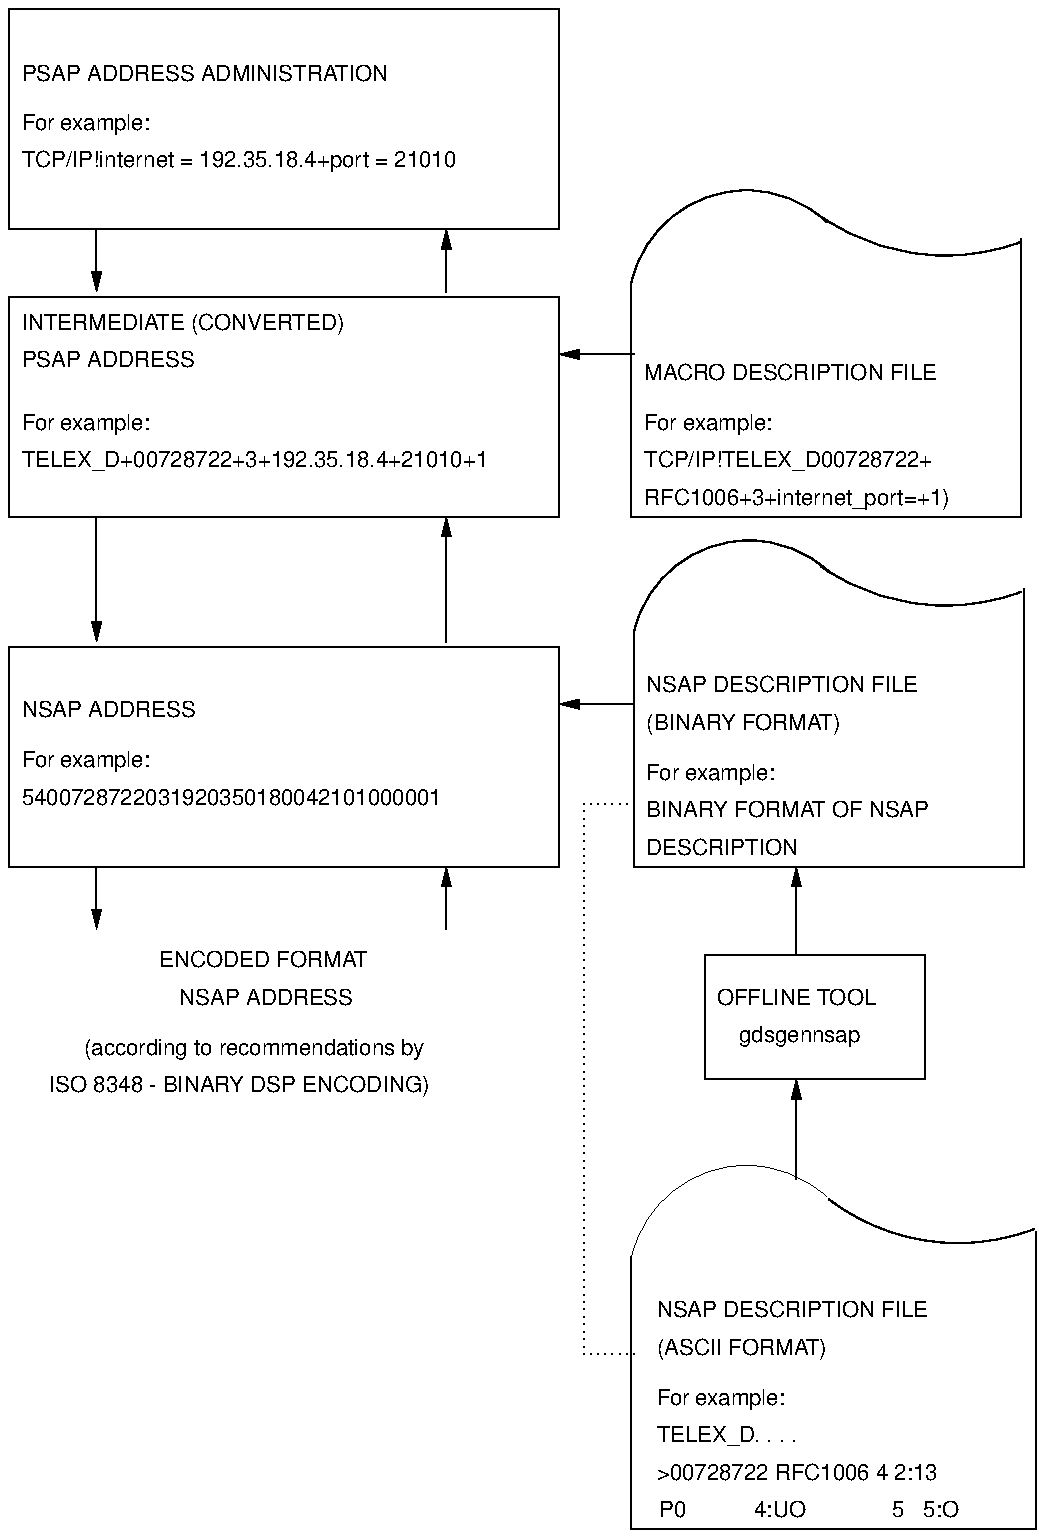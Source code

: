 ...\" @OSF_COPYRIGHT@
...\" COPYRIGHT NOTICE
...\" Copyright (c) 1990, 1991, 1992, 1993 Open Software Foundation, Inc.
...\" ALL RIGHTS RESERVED (DCE).  See the file named COPYRIGHT.DCE in the
...\" src directory for the full copyright text.
...\" 
...\" HISTORY
...\" $Log: psap.pic,v $
...\" Revision 1.1.2.1  1994/08/04  21:03:31  hal
...\" 	Create DCE GDS Admin Gd & Ref from GDS parts of Adm Gd & Cmd Ref; fix log
...\" 	[1994/08/04  20:39:37  hal]
...\"
...\" 	Create DCE GDS Admin Gd & Ref from GDS parts of Adm Gd & Cmd Ref; fix log leaders if needed
...\"
...\" 	Creating GDS Admin Gd & Ref from Admin book.extended, Cmd Ref
...\"
...\" Revision 1.1.2.1  1993/11/11  16:04:39  rnollman
...\" 	[rnollman] - New diagram
...\" 	[1993/11/11  16:03:30  rnollman]
...\" 
...\" $EndLog$
.PS
.ps 11
arc  at 4.237,8.992 from 3.663,9.125 to 4.638,9.425 cw
arc  at 5.232,10.341 from 4.612,9.450 to 5.612,9.325
arc  at 4.250,7.242 from 3.675,7.375 to 4.650,7.675 cw
arc  at 5.232,8.591 from 4.612,7.700 to 5.612,7.575
arc  at 5.297,5.381 from 4.650,4.537 to 5.675,4.388
box with .sw at (0.55,7.95) width 2.75 height 1.10
box with .sw at (0.55,9.39) width 2.75 height 1.10
line -> from 4.487,5.763 to 4.487,6.200
line -> from 4.487,4.638 to 4.487,5.138
line -> from 0.988,9.387 to 0.988,9.075
line -> from 0.988,7.950 to 0.988,7.325
line -> from 0.988,6.200 to 0.988,5.888
line <- from 2.737,9.387 to 2.737,9.075
line <- from 2.737,7.950 to 2.737,7.325
line <- from 2.737,6.200 to 2.737,5.888
line -> from 3.675,8.762 to 3.300,8.762
line -> from 3.675,7.013 to 3.300,7.013
dashwid = 0.037i
line dotted from 3.675,6.513 to 3.425,6.513 to 3.425,3.763 to 3.675,3.763
box with .sw at (0.55,6.20) width 2.75 height 1.10
box with .sw at (4.03,5.14) width 1.10 height 0.62
line from 3.663,9.125 to 3.663,7.950 to 5.612,7.950 to 5.612,9.338
line from 3.675,7.375 to 3.675,6.200 to 5.625,6.200 to 5.625,7.588
line from 3.663,4.250 to 3.663,2.888 to 5.688,2.888 to 5.688,4.375
"\s8\fHPSAP ADDRESS ADMINISTRATION\fP" at 0.613,10.160 ljust
"\s8\fHFor example:\fP" at 0.613,9.910 ljust
"\s8\fHTCP/IP!internet = 192.35.18.4+port = 21010\fP" at 0.613,9.722 ljust
arc  at 4.237,4.117 from 3.663,4.250 to 4.638,4.550 cw
"\s8\fHINTERMEDIATE (CONVERTED) \fP" at 0.613,8.910 ljust
"\s8\fHTELEX_D+00728722+3+192.35.18.4+21010+1\fP" at 0.613,8.222 ljust
"\s8\fHPSAP ADDRESS\fP" at 0.613,8.722 ljust
"\s8\fHFor example:\fP" at 0.613,8.410 ljust
"\s8\fHNSAP ADDRESS\fP" at 0.613,6.972 ljust
"\s8\fHFor example:\fP" at 0.613,6.722 ljust
"\s8\fH5400728722031920350180042101000001\fP" at 0.613,6.535 ljust
"\s8\fHENCODED FORMAT\fP" at 1.300,5.722 ljust
"\s8\fHNSAP ADDRESS\fP" at 1.400,5.535 ljust
"\s8\fH(according to recommendations by\fP" at 0.925,5.285 ljust
"\s8\fHISO 8348 - BINARY DSP ENCODING)\fP" at 0.750,5.097 ljust
"\s8\fHMACRO DESCRIPTION FILE\fP" at 3.725,8.660 ljust
"\s8\fHFor example:\fP" at 3.725,8.410 ljust
"\s8\fHTCP/IP!TELEX_D00728722+\fP" at 3.725,8.222 ljust
"\s8\fHRFC1006+3+internet_port=+1)\fP" at 3.725,8.035 ljust
"\s8\fHNSAP DESCRIPTION FILE\fP" at 3.737,7.097 ljust
"\s8\fH(BINARY FORMAT)\fP" at 3.737,6.910 ljust
"\s8\fHFor example:\fP" at 3.737,6.660 ljust
"\s8\fHBINARY FORMAT OF NSAP\fP" at 3.737,6.472 ljust
"\s8\fHDESCRIPTION\fP" at 3.737,6.285 ljust
"\s8\fHOFFLINE TOOL\fP" at 4.088,5.535 ljust
"\s8\fHgdsgennsap\fP" at 4.200,5.347 ljust
"\s8\fHNSAP DESCRIPTION FILE\fP" at 3.788,3.972 ljust
"\s8\fH(ASCII FORMAT)\fP" at 3.788,3.785 ljust
"\s8\fHFor example:\fP" at 3.788,3.535 ljust
"\s8\fHTELEX_D. . . .\fP" at 3.788,3.347 ljust
"\s8\fH>00728722 RFC1006 4 2:13\fP" at 3.788,3.160 ljust
"\s8\fHP0           4:UO              5   5:O\fP" at 3.800,2.972 ljust
.PE
